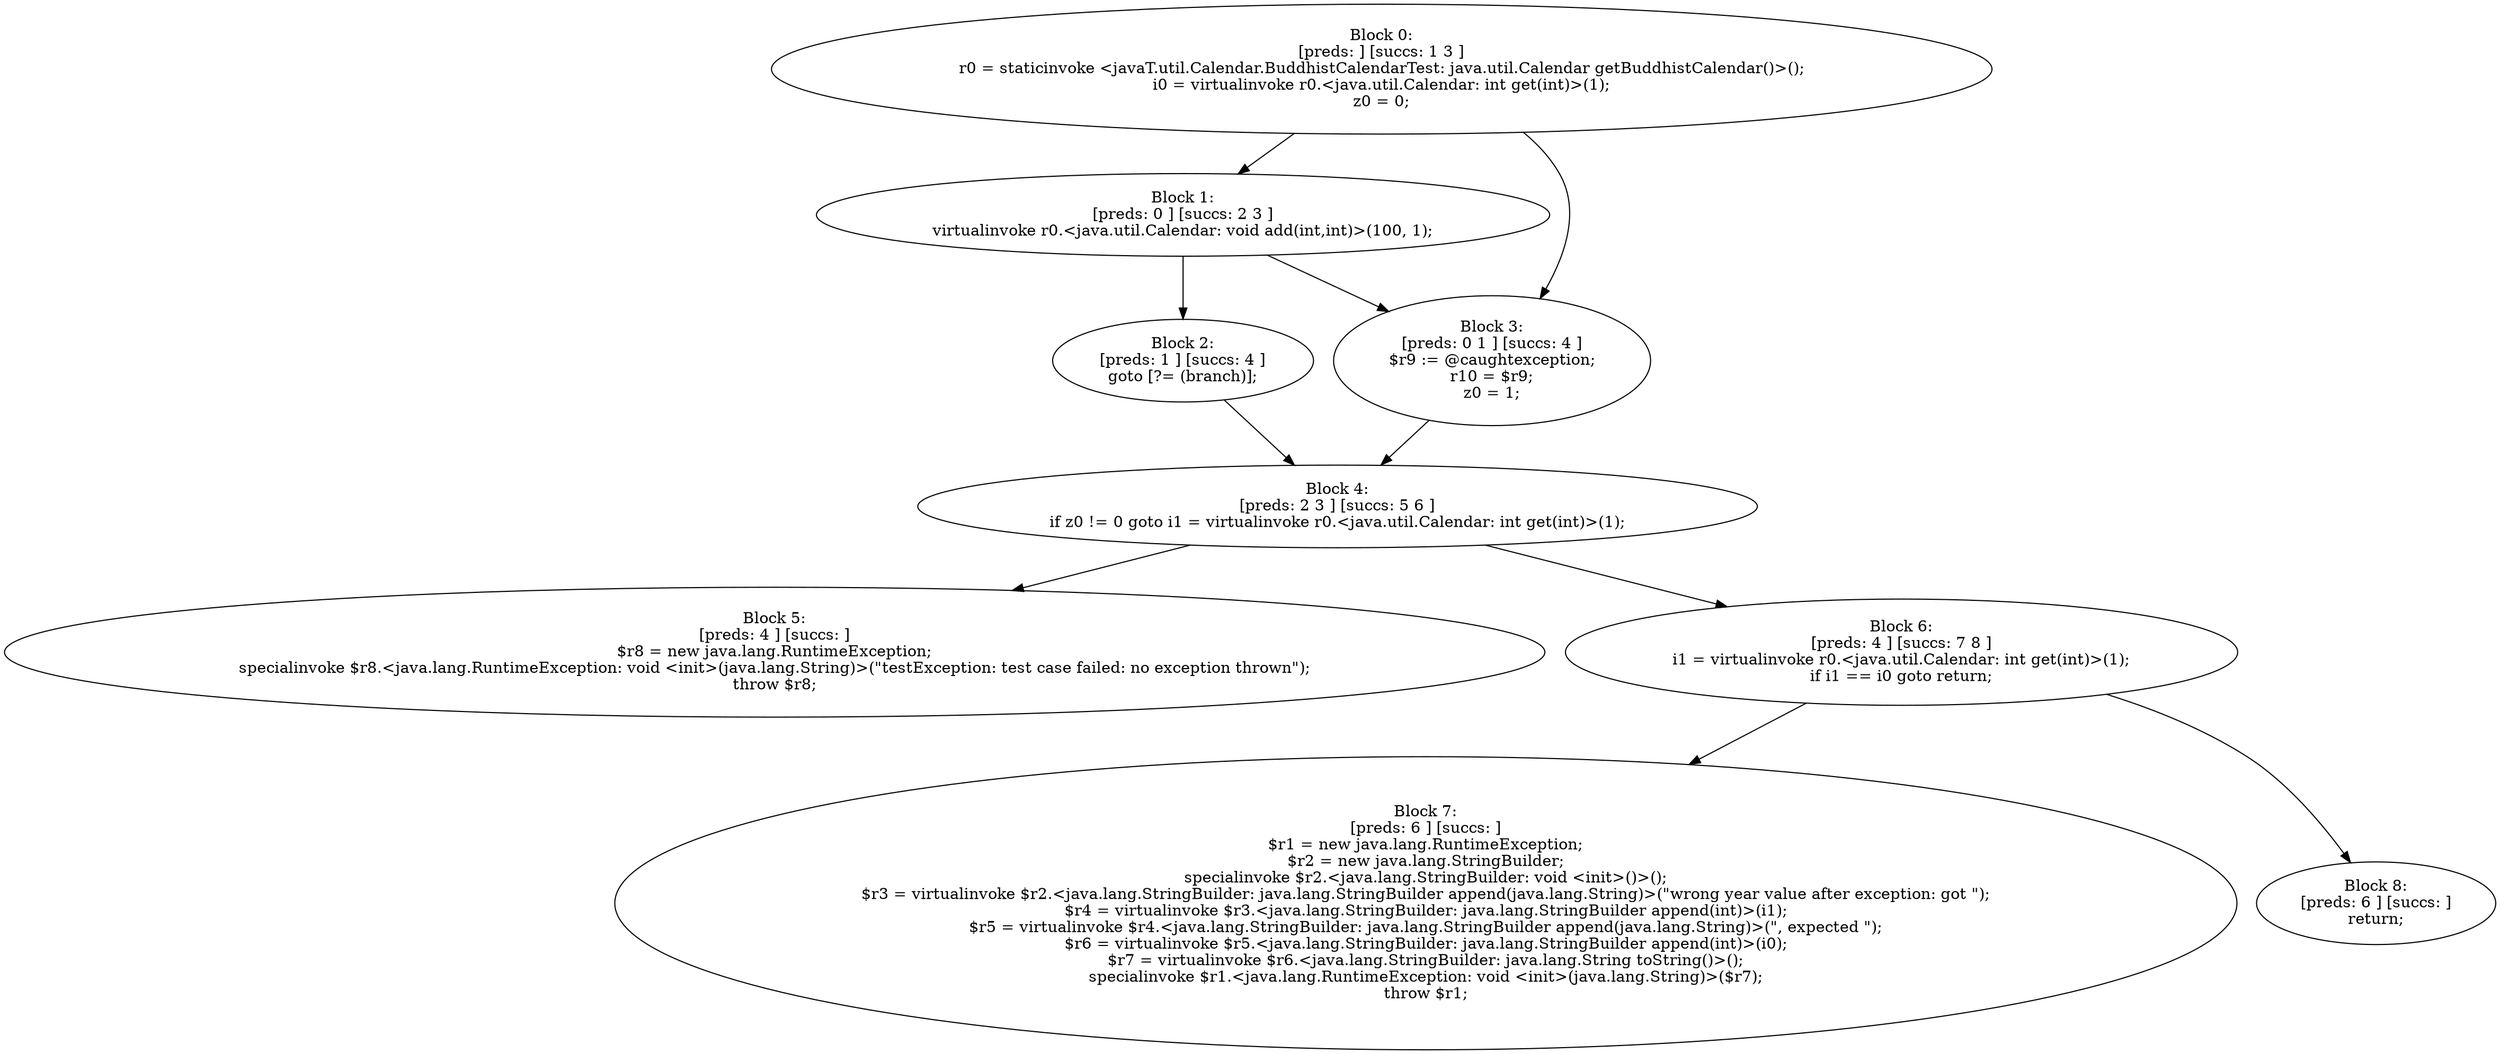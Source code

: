 digraph "unitGraph" {
    "Block 0:
[preds: ] [succs: 1 3 ]
r0 = staticinvoke <javaT.util.Calendar.BuddhistCalendarTest: java.util.Calendar getBuddhistCalendar()>();
i0 = virtualinvoke r0.<java.util.Calendar: int get(int)>(1);
z0 = 0;
"
    "Block 1:
[preds: 0 ] [succs: 2 3 ]
virtualinvoke r0.<java.util.Calendar: void add(int,int)>(100, 1);
"
    "Block 2:
[preds: 1 ] [succs: 4 ]
goto [?= (branch)];
"
    "Block 3:
[preds: 0 1 ] [succs: 4 ]
$r9 := @caughtexception;
r10 = $r9;
z0 = 1;
"
    "Block 4:
[preds: 2 3 ] [succs: 5 6 ]
if z0 != 0 goto i1 = virtualinvoke r0.<java.util.Calendar: int get(int)>(1);
"
    "Block 5:
[preds: 4 ] [succs: ]
$r8 = new java.lang.RuntimeException;
specialinvoke $r8.<java.lang.RuntimeException: void <init>(java.lang.String)>(\"testException: test case failed: no exception thrown\");
throw $r8;
"
    "Block 6:
[preds: 4 ] [succs: 7 8 ]
i1 = virtualinvoke r0.<java.util.Calendar: int get(int)>(1);
if i1 == i0 goto return;
"
    "Block 7:
[preds: 6 ] [succs: ]
$r1 = new java.lang.RuntimeException;
$r2 = new java.lang.StringBuilder;
specialinvoke $r2.<java.lang.StringBuilder: void <init>()>();
$r3 = virtualinvoke $r2.<java.lang.StringBuilder: java.lang.StringBuilder append(java.lang.String)>(\"wrong year value after exception: got \");
$r4 = virtualinvoke $r3.<java.lang.StringBuilder: java.lang.StringBuilder append(int)>(i1);
$r5 = virtualinvoke $r4.<java.lang.StringBuilder: java.lang.StringBuilder append(java.lang.String)>(\", expected \");
$r6 = virtualinvoke $r5.<java.lang.StringBuilder: java.lang.StringBuilder append(int)>(i0);
$r7 = virtualinvoke $r6.<java.lang.StringBuilder: java.lang.String toString()>();
specialinvoke $r1.<java.lang.RuntimeException: void <init>(java.lang.String)>($r7);
throw $r1;
"
    "Block 8:
[preds: 6 ] [succs: ]
return;
"
    "Block 0:
[preds: ] [succs: 1 3 ]
r0 = staticinvoke <javaT.util.Calendar.BuddhistCalendarTest: java.util.Calendar getBuddhistCalendar()>();
i0 = virtualinvoke r0.<java.util.Calendar: int get(int)>(1);
z0 = 0;
"->"Block 1:
[preds: 0 ] [succs: 2 3 ]
virtualinvoke r0.<java.util.Calendar: void add(int,int)>(100, 1);
";
    "Block 0:
[preds: ] [succs: 1 3 ]
r0 = staticinvoke <javaT.util.Calendar.BuddhistCalendarTest: java.util.Calendar getBuddhistCalendar()>();
i0 = virtualinvoke r0.<java.util.Calendar: int get(int)>(1);
z0 = 0;
"->"Block 3:
[preds: 0 1 ] [succs: 4 ]
$r9 := @caughtexception;
r10 = $r9;
z0 = 1;
";
    "Block 1:
[preds: 0 ] [succs: 2 3 ]
virtualinvoke r0.<java.util.Calendar: void add(int,int)>(100, 1);
"->"Block 2:
[preds: 1 ] [succs: 4 ]
goto [?= (branch)];
";
    "Block 1:
[preds: 0 ] [succs: 2 3 ]
virtualinvoke r0.<java.util.Calendar: void add(int,int)>(100, 1);
"->"Block 3:
[preds: 0 1 ] [succs: 4 ]
$r9 := @caughtexception;
r10 = $r9;
z0 = 1;
";
    "Block 2:
[preds: 1 ] [succs: 4 ]
goto [?= (branch)];
"->"Block 4:
[preds: 2 3 ] [succs: 5 6 ]
if z0 != 0 goto i1 = virtualinvoke r0.<java.util.Calendar: int get(int)>(1);
";
    "Block 3:
[preds: 0 1 ] [succs: 4 ]
$r9 := @caughtexception;
r10 = $r9;
z0 = 1;
"->"Block 4:
[preds: 2 3 ] [succs: 5 6 ]
if z0 != 0 goto i1 = virtualinvoke r0.<java.util.Calendar: int get(int)>(1);
";
    "Block 4:
[preds: 2 3 ] [succs: 5 6 ]
if z0 != 0 goto i1 = virtualinvoke r0.<java.util.Calendar: int get(int)>(1);
"->"Block 5:
[preds: 4 ] [succs: ]
$r8 = new java.lang.RuntimeException;
specialinvoke $r8.<java.lang.RuntimeException: void <init>(java.lang.String)>(\"testException: test case failed: no exception thrown\");
throw $r8;
";
    "Block 4:
[preds: 2 3 ] [succs: 5 6 ]
if z0 != 0 goto i1 = virtualinvoke r0.<java.util.Calendar: int get(int)>(1);
"->"Block 6:
[preds: 4 ] [succs: 7 8 ]
i1 = virtualinvoke r0.<java.util.Calendar: int get(int)>(1);
if i1 == i0 goto return;
";
    "Block 6:
[preds: 4 ] [succs: 7 8 ]
i1 = virtualinvoke r0.<java.util.Calendar: int get(int)>(1);
if i1 == i0 goto return;
"->"Block 7:
[preds: 6 ] [succs: ]
$r1 = new java.lang.RuntimeException;
$r2 = new java.lang.StringBuilder;
specialinvoke $r2.<java.lang.StringBuilder: void <init>()>();
$r3 = virtualinvoke $r2.<java.lang.StringBuilder: java.lang.StringBuilder append(java.lang.String)>(\"wrong year value after exception: got \");
$r4 = virtualinvoke $r3.<java.lang.StringBuilder: java.lang.StringBuilder append(int)>(i1);
$r5 = virtualinvoke $r4.<java.lang.StringBuilder: java.lang.StringBuilder append(java.lang.String)>(\", expected \");
$r6 = virtualinvoke $r5.<java.lang.StringBuilder: java.lang.StringBuilder append(int)>(i0);
$r7 = virtualinvoke $r6.<java.lang.StringBuilder: java.lang.String toString()>();
specialinvoke $r1.<java.lang.RuntimeException: void <init>(java.lang.String)>($r7);
throw $r1;
";
    "Block 6:
[preds: 4 ] [succs: 7 8 ]
i1 = virtualinvoke r0.<java.util.Calendar: int get(int)>(1);
if i1 == i0 goto return;
"->"Block 8:
[preds: 6 ] [succs: ]
return;
";
}
